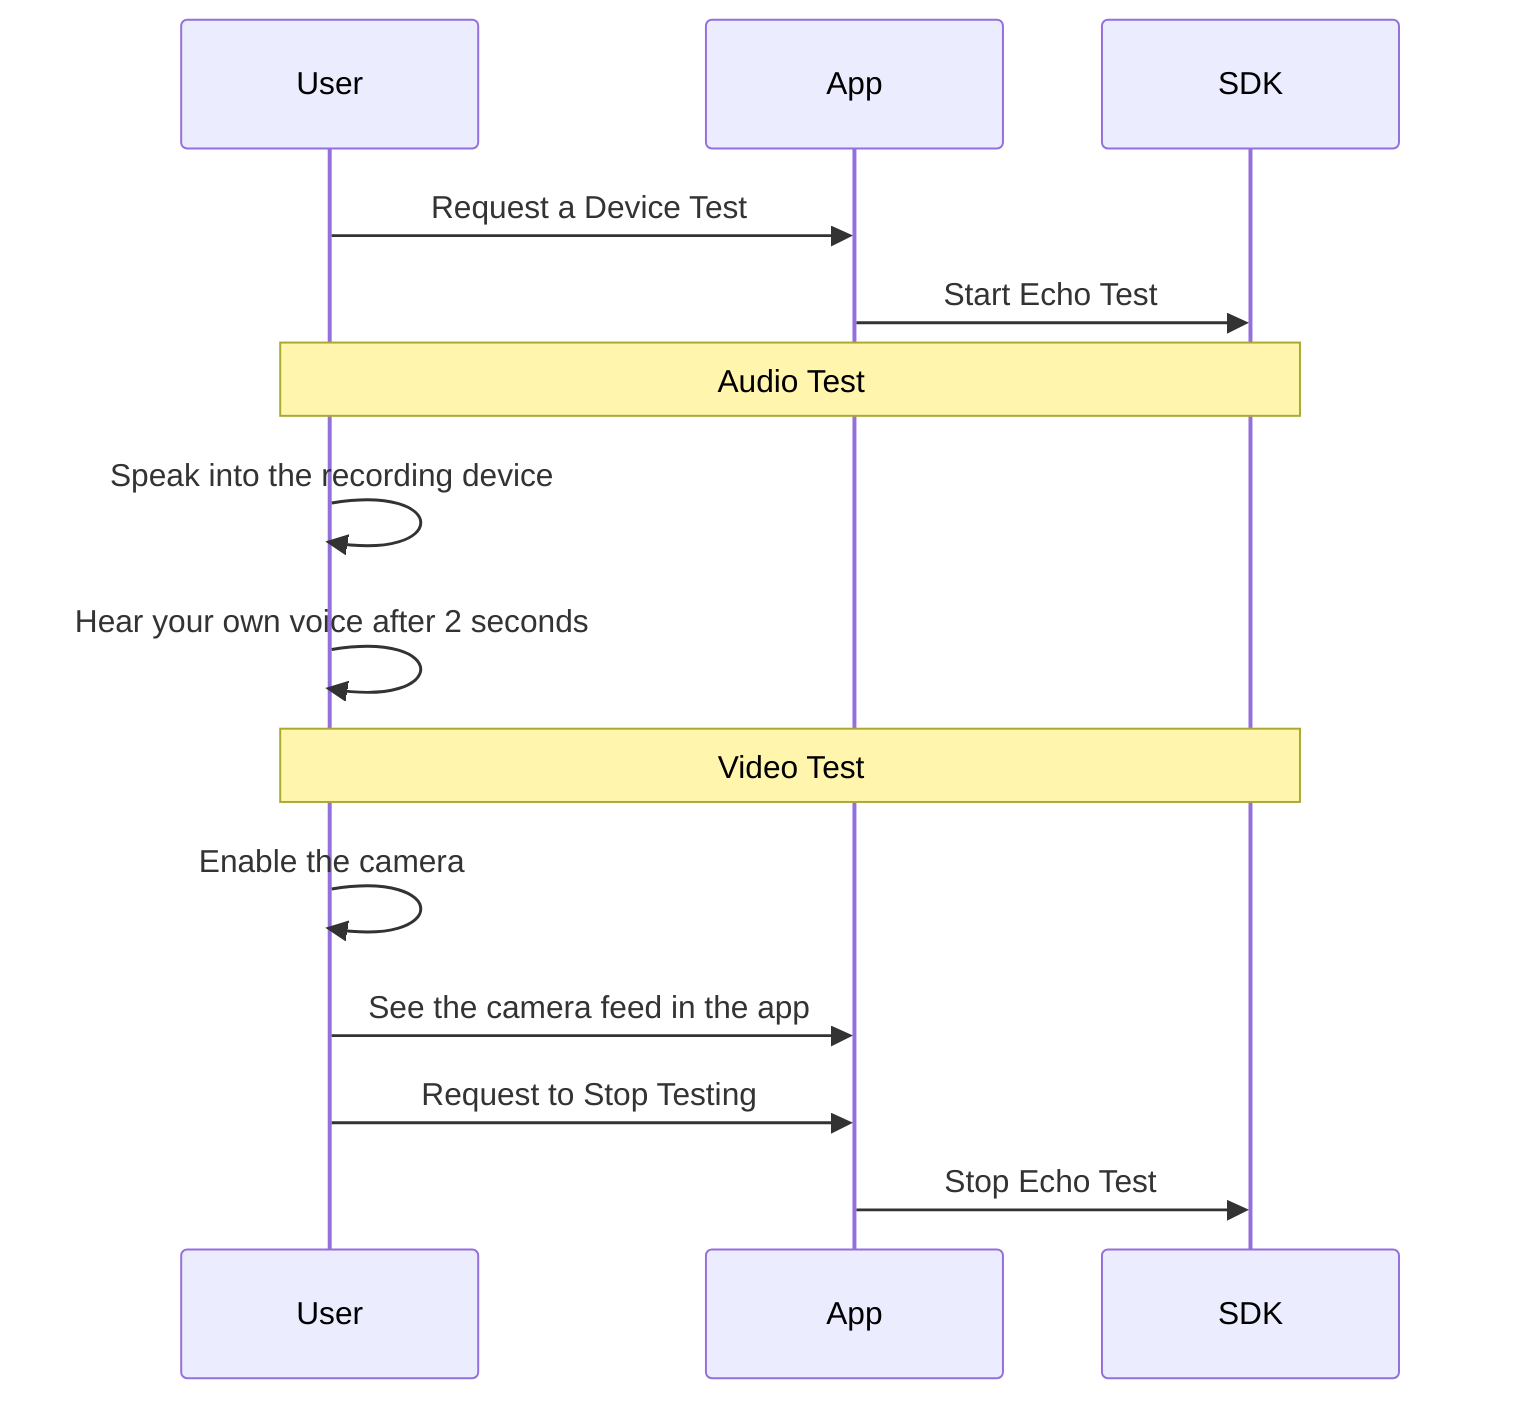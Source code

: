 sequenceDiagram
    participant User
    participant App
    participant SDK
    User->>App: Request a Device Test
    App->>SDK: Start Echo Test
    Note over User,SDK: Audio Test
    User->>User: Speak into the recording device
    User->>User: Hear your own voice after 2 seconds
    Note over User,SDK: Video Test
    User->>User: Enable the camera
    User->>App: See the camera feed in the app
    User->>App: Request to Stop Testing
    App->>SDK: Stop Echo Test